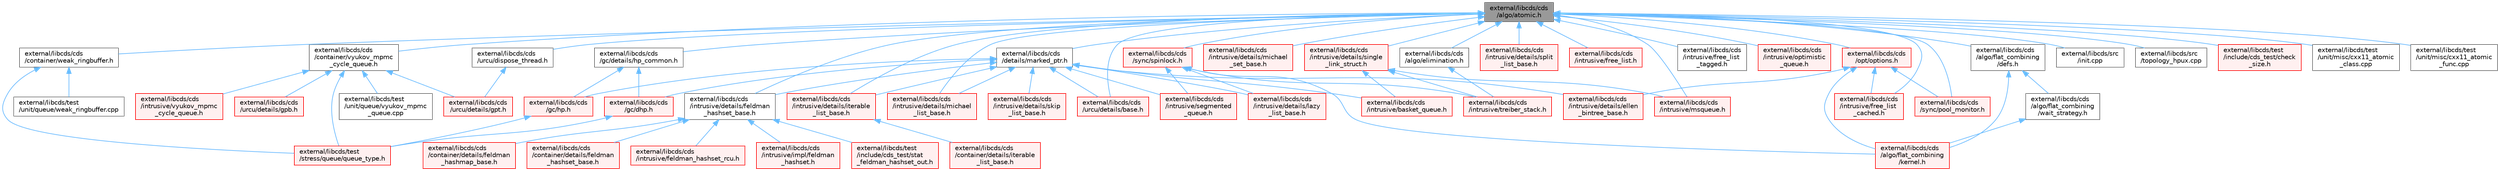 digraph "external/libcds/cds/algo/atomic.h"
{
 // LATEX_PDF_SIZE
  bgcolor="transparent";
  edge [fontname=Helvetica,fontsize=10,labelfontname=Helvetica,labelfontsize=10];
  node [fontname=Helvetica,fontsize=10,shape=box,height=0.2,width=0.4];
  Node1 [id="Node000001",label="external/libcds/cds\l/algo/atomic.h",height=0.2,width=0.4,color="gray40", fillcolor="grey60", style="filled", fontcolor="black",tooltip=" "];
  Node1 -> Node2 [id="edge1_Node000001_Node000002",dir="back",color="steelblue1",style="solid",tooltip=" "];
  Node2 [id="Node000002",label="external/libcds/cds\l/algo/elimination.h",height=0.2,width=0.4,color="grey40", fillcolor="white", style="filled",URL="$elimination_8h.html",tooltip=" "];
  Node2 -> Node3 [id="edge2_Node000002_Node000003",dir="back",color="steelblue1",style="solid",tooltip=" "];
  Node3 [id="Node000003",label="external/libcds/cds\l/intrusive/treiber_stack.h",height=0.2,width=0.4,color="red", fillcolor="#FFF0F0", style="filled",URL="$intrusive_2treiber__stack_8h.html",tooltip=" "];
  Node1 -> Node17 [id="edge3_Node000001_Node000017",dir="back",color="steelblue1",style="solid",tooltip=" "];
  Node17 [id="Node000017",label="external/libcds/cds\l/algo/flat_combining\l/defs.h",height=0.2,width=0.4,color="grey40", fillcolor="white", style="filled",URL="$algo_2flat__combining_2defs_8h.html",tooltip=" "];
  Node17 -> Node18 [id="edge4_Node000017_Node000018",dir="back",color="steelblue1",style="solid",tooltip=" "];
  Node18 [id="Node000018",label="external/libcds/cds\l/algo/flat_combining\l/kernel.h",height=0.2,width=0.4,color="red", fillcolor="#FFF0F0", style="filled",URL="$libcds_2cds_2algo_2flat__combining_2kernel_8h.html",tooltip=" "];
  Node17 -> Node49 [id="edge5_Node000017_Node000049",dir="back",color="steelblue1",style="solid",tooltip=" "];
  Node49 [id="Node000049",label="external/libcds/cds\l/algo/flat_combining\l/wait_strategy.h",height=0.2,width=0.4,color="grey40", fillcolor="white", style="filled",URL="$wait__strategy_8h.html",tooltip=" "];
  Node49 -> Node18 [id="edge6_Node000049_Node000018",dir="back",color="steelblue1",style="solid",tooltip=" "];
  Node1 -> Node50 [id="edge7_Node000001_Node000050",dir="back",color="steelblue1",style="solid",tooltip=" "];
  Node50 [id="Node000050",label="external/libcds/cds\l/container/vyukov_mpmc\l_cycle_queue.h",height=0.2,width=0.4,color="grey40", fillcolor="white", style="filled",URL="$container_2vyukov__mpmc__cycle__queue_8h.html",tooltip=" "];
  Node50 -> Node51 [id="edge8_Node000050_Node000051",dir="back",color="steelblue1",style="solid",tooltip=" "];
  Node51 [id="Node000051",label="external/libcds/cds\l/intrusive/vyukov_mpmc\l_cycle_queue.h",height=0.2,width=0.4,color="red", fillcolor="#FFF0F0", style="filled",URL="$intrusive_2vyukov__mpmc__cycle__queue_8h.html",tooltip=" "];
  Node50 -> Node110 [id="edge9_Node000050_Node000110",dir="back",color="steelblue1",style="solid",tooltip=" "];
  Node110 [id="Node000110",label="external/libcds/cds\l/urcu/details/gpb.h",height=0.2,width=0.4,color="red", fillcolor="#FFF0F0", style="filled",URL="$gpb_8h.html",tooltip=" "];
  Node50 -> Node281 [id="edge10_Node000050_Node000281",dir="back",color="steelblue1",style="solid",tooltip=" "];
  Node281 [id="Node000281",label="external/libcds/cds\l/urcu/details/gpt.h",height=0.2,width=0.4,color="red", fillcolor="#FFF0F0", style="filled",URL="$gpt_8h.html",tooltip=" "];
  Node50 -> Node21 [id="edge11_Node000050_Node000021",dir="back",color="steelblue1",style="solid",tooltip=" "];
  Node21 [id="Node000021",label="external/libcds/test\l/stress/queue/queue_type.h",height=0.2,width=0.4,color="red", fillcolor="#FFF0F0", style="filled",URL="$queue__type_8h.html",tooltip=" "];
  Node50 -> Node307 [id="edge12_Node000050_Node000307",dir="back",color="steelblue1",style="solid",tooltip=" "];
  Node307 [id="Node000307",label="external/libcds/test\l/unit/queue/vyukov_mpmc\l_queue.cpp",height=0.2,width=0.4,color="grey40", fillcolor="white", style="filled",URL="$vyukov__mpmc__queue_8cpp.html",tooltip=" "];
  Node1 -> Node308 [id="edge13_Node000001_Node000308",dir="back",color="steelblue1",style="solid",tooltip=" "];
  Node308 [id="Node000308",label="external/libcds/cds\l/container/weak_ringbuffer.h",height=0.2,width=0.4,color="grey40", fillcolor="white", style="filled",URL="$weak__ringbuffer_8h.html",tooltip=" "];
  Node308 -> Node21 [id="edge14_Node000308_Node000021",dir="back",color="steelblue1",style="solid",tooltip=" "];
  Node308 -> Node309 [id="edge15_Node000308_Node000309",dir="back",color="steelblue1",style="solid",tooltip=" "];
  Node309 [id="Node000309",label="external/libcds/test\l/unit/queue/weak_ringbuffer.cpp",height=0.2,width=0.4,color="grey40", fillcolor="white", style="filled",URL="$weak__ringbuffer_8cpp.html",tooltip=" "];
  Node1 -> Node310 [id="edge16_Node000001_Node000310",dir="back",color="steelblue1",style="solid",tooltip=" "];
  Node310 [id="Node000310",label="external/libcds/cds\l/details/marked_ptr.h",height=0.2,width=0.4,color="grey40", fillcolor="white", style="filled",URL="$marked__ptr_8h.html",tooltip=" "];
  Node310 -> Node311 [id="edge17_Node000310_Node000311",dir="back",color="steelblue1",style="solid",tooltip=" "];
  Node311 [id="Node000311",label="external/libcds/cds\l/gc/dhp.h",height=0.2,width=0.4,color="red", fillcolor="#FFF0F0", style="filled",URL="$dhp_8h.html",tooltip=" "];
  Node311 -> Node21 [id="edge18_Node000311_Node000021",dir="back",color="steelblue1",style="solid",tooltip=" "];
  Node310 -> Node377 [id="edge19_Node000310_Node000377",dir="back",color="steelblue1",style="solid",tooltip=" "];
  Node377 [id="Node000377",label="external/libcds/cds\l/gc/hp.h",height=0.2,width=0.4,color="red", fillcolor="#FFF0F0", style="filled",URL="$hp_8h.html",tooltip=" "];
  Node377 -> Node21 [id="edge20_Node000377_Node000021",dir="back",color="steelblue1",style="solid",tooltip=" "];
  Node310 -> Node386 [id="edge21_Node000310_Node000386",dir="back",color="steelblue1",style="solid",tooltip=" "];
  Node386 [id="Node000386",label="external/libcds/cds\l/intrusive/basket_queue.h",height=0.2,width=0.4,color="red", fillcolor="#FFF0F0", style="filled",URL="$intrusive_2basket__queue_8h.html",tooltip=" "];
  Node310 -> Node462 [id="edge22_Node000310_Node000462",dir="back",color="steelblue1",style="solid",tooltip=" "];
  Node462 [id="Node000462",label="external/libcds/cds\l/intrusive/details/ellen\l_bintree_base.h",height=0.2,width=0.4,color="red", fillcolor="#FFF0F0", style="filled",URL="$intrusive_2details_2ellen__bintree__base_8h.html",tooltip=" "];
  Node310 -> Node470 [id="edge23_Node000310_Node000470",dir="back",color="steelblue1",style="solid",tooltip=" "];
  Node470 [id="Node000470",label="external/libcds/cds\l/intrusive/details/feldman\l_hashset_base.h",height=0.2,width=0.4,color="grey40", fillcolor="white", style="filled",URL="$intrusive_2details_2feldman__hashset__base_8h.html",tooltip=" "];
  Node470 -> Node471 [id="edge24_Node000470_Node000471",dir="back",color="steelblue1",style="solid",tooltip=" "];
  Node471 [id="Node000471",label="external/libcds/cds\l/container/details/feldman\l_hashmap_base.h",height=0.2,width=0.4,color="red", fillcolor="#FFF0F0", style="filled",URL="$feldman__hashmap__base_8h.html",tooltip=" "];
  Node470 -> Node476 [id="edge25_Node000470_Node000476",dir="back",color="steelblue1",style="solid",tooltip=" "];
  Node476 [id="Node000476",label="external/libcds/cds\l/container/details/feldman\l_hashset_base.h",height=0.2,width=0.4,color="red", fillcolor="#FFF0F0", style="filled",URL="$container_2details_2feldman__hashset__base_8h.html",tooltip=" "];
  Node470 -> Node481 [id="edge26_Node000470_Node000481",dir="back",color="steelblue1",style="solid",tooltip=" "];
  Node481 [id="Node000481",label="external/libcds/cds\l/intrusive/feldman_hashset_rcu.h",height=0.2,width=0.4,color="red", fillcolor="#FFF0F0", style="filled",URL="$intrusive_2feldman__hashset__rcu_8h.html",tooltip=" "];
  Node470 -> Node484 [id="edge27_Node000470_Node000484",dir="back",color="steelblue1",style="solid",tooltip=" "];
  Node484 [id="Node000484",label="external/libcds/cds\l/intrusive/impl/feldman\l_hashset.h",height=0.2,width=0.4,color="red", fillcolor="#FFF0F0", style="filled",URL="$intrusive_2impl_2feldman__hashset_8h.html",tooltip=" "];
  Node470 -> Node455 [id="edge28_Node000470_Node000455",dir="back",color="steelblue1",style="solid",tooltip=" "];
  Node455 [id="Node000455",label="external/libcds/test\l/include/cds_test/stat\l_feldman_hashset_out.h",height=0.2,width=0.4,color="red", fillcolor="#FFF0F0", style="filled",URL="$stat__feldman__hashset__out_8h.html",tooltip=" "];
  Node310 -> Node485 [id="edge29_Node000310_Node000485",dir="back",color="steelblue1",style="solid",tooltip=" "];
  Node485 [id="Node000485",label="external/libcds/cds\l/intrusive/details/iterable\l_list_base.h",height=0.2,width=0.4,color="red", fillcolor="#FFF0F0", style="filled",URL="$intrusive_2details_2iterable__list__base_8h.html",tooltip=" "];
  Node485 -> Node486 [id="edge30_Node000485_Node000486",dir="back",color="steelblue1",style="solid",tooltip=" "];
  Node486 [id="Node000486",label="external/libcds/cds\l/container/details/iterable\l_list_base.h",height=0.2,width=0.4,color="red", fillcolor="#FFF0F0", style="filled",URL="$container_2details_2iterable__list__base_8h.html",tooltip=" "];
  Node310 -> Node494 [id="edge31_Node000310_Node000494",dir="back",color="steelblue1",style="solid",tooltip=" "];
  Node494 [id="Node000494",label="external/libcds/cds\l/intrusive/details/lazy\l_list_base.h",height=0.2,width=0.4,color="red", fillcolor="#FFF0F0", style="filled",URL="$intrusive_2details_2lazy__list__base_8h.html",tooltip=" "];
  Node310 -> Node531 [id="edge32_Node000310_Node000531",dir="back",color="steelblue1",style="solid",tooltip=" "];
  Node531 [id="Node000531",label="external/libcds/cds\l/intrusive/details/michael\l_list_base.h",height=0.2,width=0.4,color="red", fillcolor="#FFF0F0", style="filled",URL="$intrusive_2details_2michael__list__base_8h.html",tooltip=" "];
  Node310 -> Node568 [id="edge33_Node000310_Node000568",dir="back",color="steelblue1",style="solid",tooltip=" "];
  Node568 [id="Node000568",label="external/libcds/cds\l/intrusive/details/skip\l_list_base.h",height=0.2,width=0.4,color="red", fillcolor="#FFF0F0", style="filled",URL="$intrusive_2details_2skip__list__base_8h.html",tooltip=" "];
  Node310 -> Node589 [id="edge34_Node000310_Node000589",dir="back",color="steelblue1",style="solid",tooltip=" "];
  Node589 [id="Node000589",label="external/libcds/cds\l/intrusive/segmented\l_queue.h",height=0.2,width=0.4,color="red", fillcolor="#FFF0F0", style="filled",URL="$intrusive_2segmented__queue_8h.html",tooltip=" "];
  Node310 -> Node591 [id="edge35_Node000310_Node000591",dir="back",color="steelblue1",style="solid",tooltip=" "];
  Node591 [id="Node000591",label="external/libcds/cds\l/urcu/details/base.h",height=0.2,width=0.4,color="red", fillcolor="#FFF0F0", style="filled",URL="$external_2libcds_2cds_2urcu_2details_2base_8h.html",tooltip=" "];
  Node1 -> Node935 [id="edge36_Node000001_Node000935",dir="back",color="steelblue1",style="solid",tooltip=" "];
  Node935 [id="Node000935",label="external/libcds/cds\l/gc/details/hp_common.h",height=0.2,width=0.4,color="grey40", fillcolor="white", style="filled",URL="$hp__common_8h.html",tooltip=" "];
  Node935 -> Node311 [id="edge37_Node000935_Node000311",dir="back",color="steelblue1",style="solid",tooltip=" "];
  Node935 -> Node377 [id="edge38_Node000935_Node000377",dir="back",color="steelblue1",style="solid",tooltip=" "];
  Node1 -> Node470 [id="edge39_Node000001_Node000470",dir="back",color="steelblue1",style="solid",tooltip=" "];
  Node1 -> Node485 [id="edge40_Node000001_Node000485",dir="back",color="steelblue1",style="solid",tooltip=" "];
  Node1 -> Node531 [id="edge41_Node000001_Node000531",dir="back",color="steelblue1",style="solid",tooltip=" "];
  Node1 -> Node936 [id="edge42_Node000001_Node000936",dir="back",color="steelblue1",style="solid",tooltip=" "];
  Node936 [id="Node000936",label="external/libcds/cds\l/intrusive/details/michael\l_set_base.h",height=0.2,width=0.4,color="red", fillcolor="#FFF0F0", style="filled",URL="$intrusive_2details_2michael__set__base_8h.html",tooltip=" "];
  Node1 -> Node385 [id="edge43_Node000001_Node000385",dir="back",color="steelblue1",style="solid",tooltip=" "];
  Node385 [id="Node000385",label="external/libcds/cds\l/intrusive/details/single\l_link_struct.h",height=0.2,width=0.4,color="red", fillcolor="#FFF0F0", style="filled",URL="$single__link__struct_8h.html",tooltip=" "];
  Node385 -> Node386 [id="edge44_Node000385_Node000386",dir="back",color="steelblue1",style="solid",tooltip=" "];
  Node385 -> Node390 [id="edge45_Node000385_Node000390",dir="back",color="steelblue1",style="solid",tooltip=" "];
  Node390 [id="Node000390",label="external/libcds/cds\l/intrusive/msqueue.h",height=0.2,width=0.4,color="red", fillcolor="#FFF0F0", style="filled",URL="$intrusive_2msqueue_8h.html",tooltip=" "];
  Node385 -> Node3 [id="edge46_Node000385_Node000003",dir="back",color="steelblue1",style="solid",tooltip=" "];
  Node1 -> Node945 [id="edge47_Node000001_Node000945",dir="back",color="steelblue1",style="solid",tooltip=" "];
  Node945 [id="Node000945",label="external/libcds/cds\l/intrusive/details/split\l_list_base.h",height=0.2,width=0.4,color="red", fillcolor="#FFF0F0", style="filled",URL="$intrusive_2details_2split__list__base_8h.html",tooltip=" "];
  Node1 -> Node958 [id="edge48_Node000001_Node000958",dir="back",color="steelblue1",style="solid",tooltip=" "];
  Node958 [id="Node000958",label="external/libcds/cds\l/intrusive/free_list.h",height=0.2,width=0.4,color="red", fillcolor="#FFF0F0", style="filled",URL="$free__list_8h.html",tooltip=" "];
  Node1 -> Node960 [id="edge49_Node000001_Node000960",dir="back",color="steelblue1",style="solid",tooltip=" "];
  Node960 [id="Node000960",label="external/libcds/cds\l/intrusive/free_list\l_cached.h",height=0.2,width=0.4,color="red", fillcolor="#FFF0F0", style="filled",URL="$free__list__cached_8h.html",tooltip=" "];
  Node1 -> Node961 [id="edge50_Node000001_Node000961",dir="back",color="steelblue1",style="solid",tooltip=" "];
  Node961 [id="Node000961",label="external/libcds/cds\l/intrusive/free_list\l_tagged.h",height=0.2,width=0.4,color="grey40", fillcolor="white", style="filled",URL="$free__list__tagged_8h.html",tooltip=" "];
  Node1 -> Node390 [id="edge51_Node000001_Node000390",dir="back",color="steelblue1",style="solid",tooltip=" "];
  Node1 -> Node399 [id="edge52_Node000001_Node000399",dir="back",color="steelblue1",style="solid",tooltip=" "];
  Node399 [id="Node000399",label="external/libcds/cds\l/intrusive/optimistic\l_queue.h",height=0.2,width=0.4,color="red", fillcolor="#FFF0F0", style="filled",URL="$intrusive_2optimistic__queue_8h.html",tooltip=" "];
  Node1 -> Node962 [id="edge53_Node000001_Node000962",dir="back",color="steelblue1",style="solid",tooltip=" "];
  Node962 [id="Node000962",label="external/libcds/cds\l/opt/options.h",height=0.2,width=0.4,color="red", fillcolor="#FFF0F0", style="filled",URL="$opt_2options_8h.html",tooltip=" "];
  Node962 -> Node18 [id="edge54_Node000962_Node000018",dir="back",color="steelblue1",style="solid",tooltip=" "];
  Node962 -> Node462 [id="edge55_Node000962_Node000462",dir="back",color="steelblue1",style="solid",tooltip=" "];
  Node962 -> Node960 [id="edge56_Node000962_Node000960",dir="back",color="steelblue1",style="solid",tooltip=" "];
  Node962 -> Node1076 [id="edge57_Node000962_Node001076",dir="back",color="steelblue1",style="solid",tooltip=" "];
  Node1076 [id="Node001076",label="external/libcds/cds\l/sync/pool_monitor.h",height=0.2,width=0.4,color="red", fillcolor="#FFF0F0", style="filled",URL="$pool__monitor_8h.html",tooltip=" "];
  Node1 -> Node1076 [id="edge58_Node000001_Node001076",dir="back",color="steelblue1",style="solid",tooltip=" "];
  Node1 -> Node1078 [id="edge59_Node000001_Node001078",dir="back",color="steelblue1",style="solid",tooltip=" "];
  Node1078 [id="Node001078",label="external/libcds/cds\l/sync/spinlock.h",height=0.2,width=0.4,color="red", fillcolor="#FFF0F0", style="filled",URL="$sync_2spinlock_8h.html",tooltip=" "];
  Node1078 -> Node18 [id="edge60_Node001078_Node000018",dir="back",color="steelblue1",style="solid",tooltip=" "];
  Node1078 -> Node494 [id="edge61_Node001078_Node000494",dir="back",color="steelblue1",style="solid",tooltip=" "];
  Node1078 -> Node589 [id="edge62_Node001078_Node000589",dir="back",color="steelblue1",style="solid",tooltip=" "];
  Node1078 -> Node3 [id="edge63_Node001078_Node000003",dir="back",color="steelblue1",style="solid",tooltip=" "];
  Node1 -> Node591 [id="edge64_Node000001_Node000591",dir="back",color="steelblue1",style="solid",tooltip=" "];
  Node1 -> Node1082 [id="edge65_Node000001_Node001082",dir="back",color="steelblue1",style="solid",tooltip=" "];
  Node1082 [id="Node001082",label="external/libcds/cds\l/urcu/dispose_thread.h",height=0.2,width=0.4,color="grey40", fillcolor="white", style="filled",URL="$dispose__thread_8h.html",tooltip=" "];
  Node1082 -> Node281 [id="edge66_Node001082_Node000281",dir="back",color="steelblue1",style="solid",tooltip=" "];
  Node1 -> Node598 [id="edge67_Node000001_Node000598",dir="back",color="steelblue1",style="solid",tooltip=" "];
  Node598 [id="Node000598",label="external/libcds/src\l/init.cpp",height=0.2,width=0.4,color="grey40", fillcolor="white", style="filled",URL="$libcds_2src_2init_8cpp.html",tooltip=" "];
  Node1 -> Node1083 [id="edge68_Node000001_Node001083",dir="back",color="steelblue1",style="solid",tooltip=" "];
  Node1083 [id="Node001083",label="external/libcds/src\l/topology_hpux.cpp",height=0.2,width=0.4,color="grey40", fillcolor="white", style="filled",URL="$topology__hpux_8cpp.html",tooltip=" "];
  Node1 -> Node1084 [id="edge69_Node000001_Node001084",dir="back",color="steelblue1",style="solid",tooltip=" "];
  Node1084 [id="Node001084",label="external/libcds/test\l/include/cds_test/check\l_size.h",height=0.2,width=0.4,color="red", fillcolor="#FFF0F0", style="filled",URL="$check__size_8h.html",tooltip=" "];
  Node1 -> Node1112 [id="edge70_Node000001_Node001112",dir="back",color="steelblue1",style="solid",tooltip=" "];
  Node1112 [id="Node001112",label="external/libcds/test\l/unit/misc/cxx11_atomic\l_class.cpp",height=0.2,width=0.4,color="grey40", fillcolor="white", style="filled",URL="$cxx11__atomic__class_8cpp.html",tooltip=" "];
  Node1 -> Node1113 [id="edge71_Node000001_Node001113",dir="back",color="steelblue1",style="solid",tooltip=" "];
  Node1113 [id="Node001113",label="external/libcds/test\l/unit/misc/cxx11_atomic\l_func.cpp",height=0.2,width=0.4,color="grey40", fillcolor="white", style="filled",URL="$cxx11__atomic__func_8cpp.html",tooltip=" "];
}
